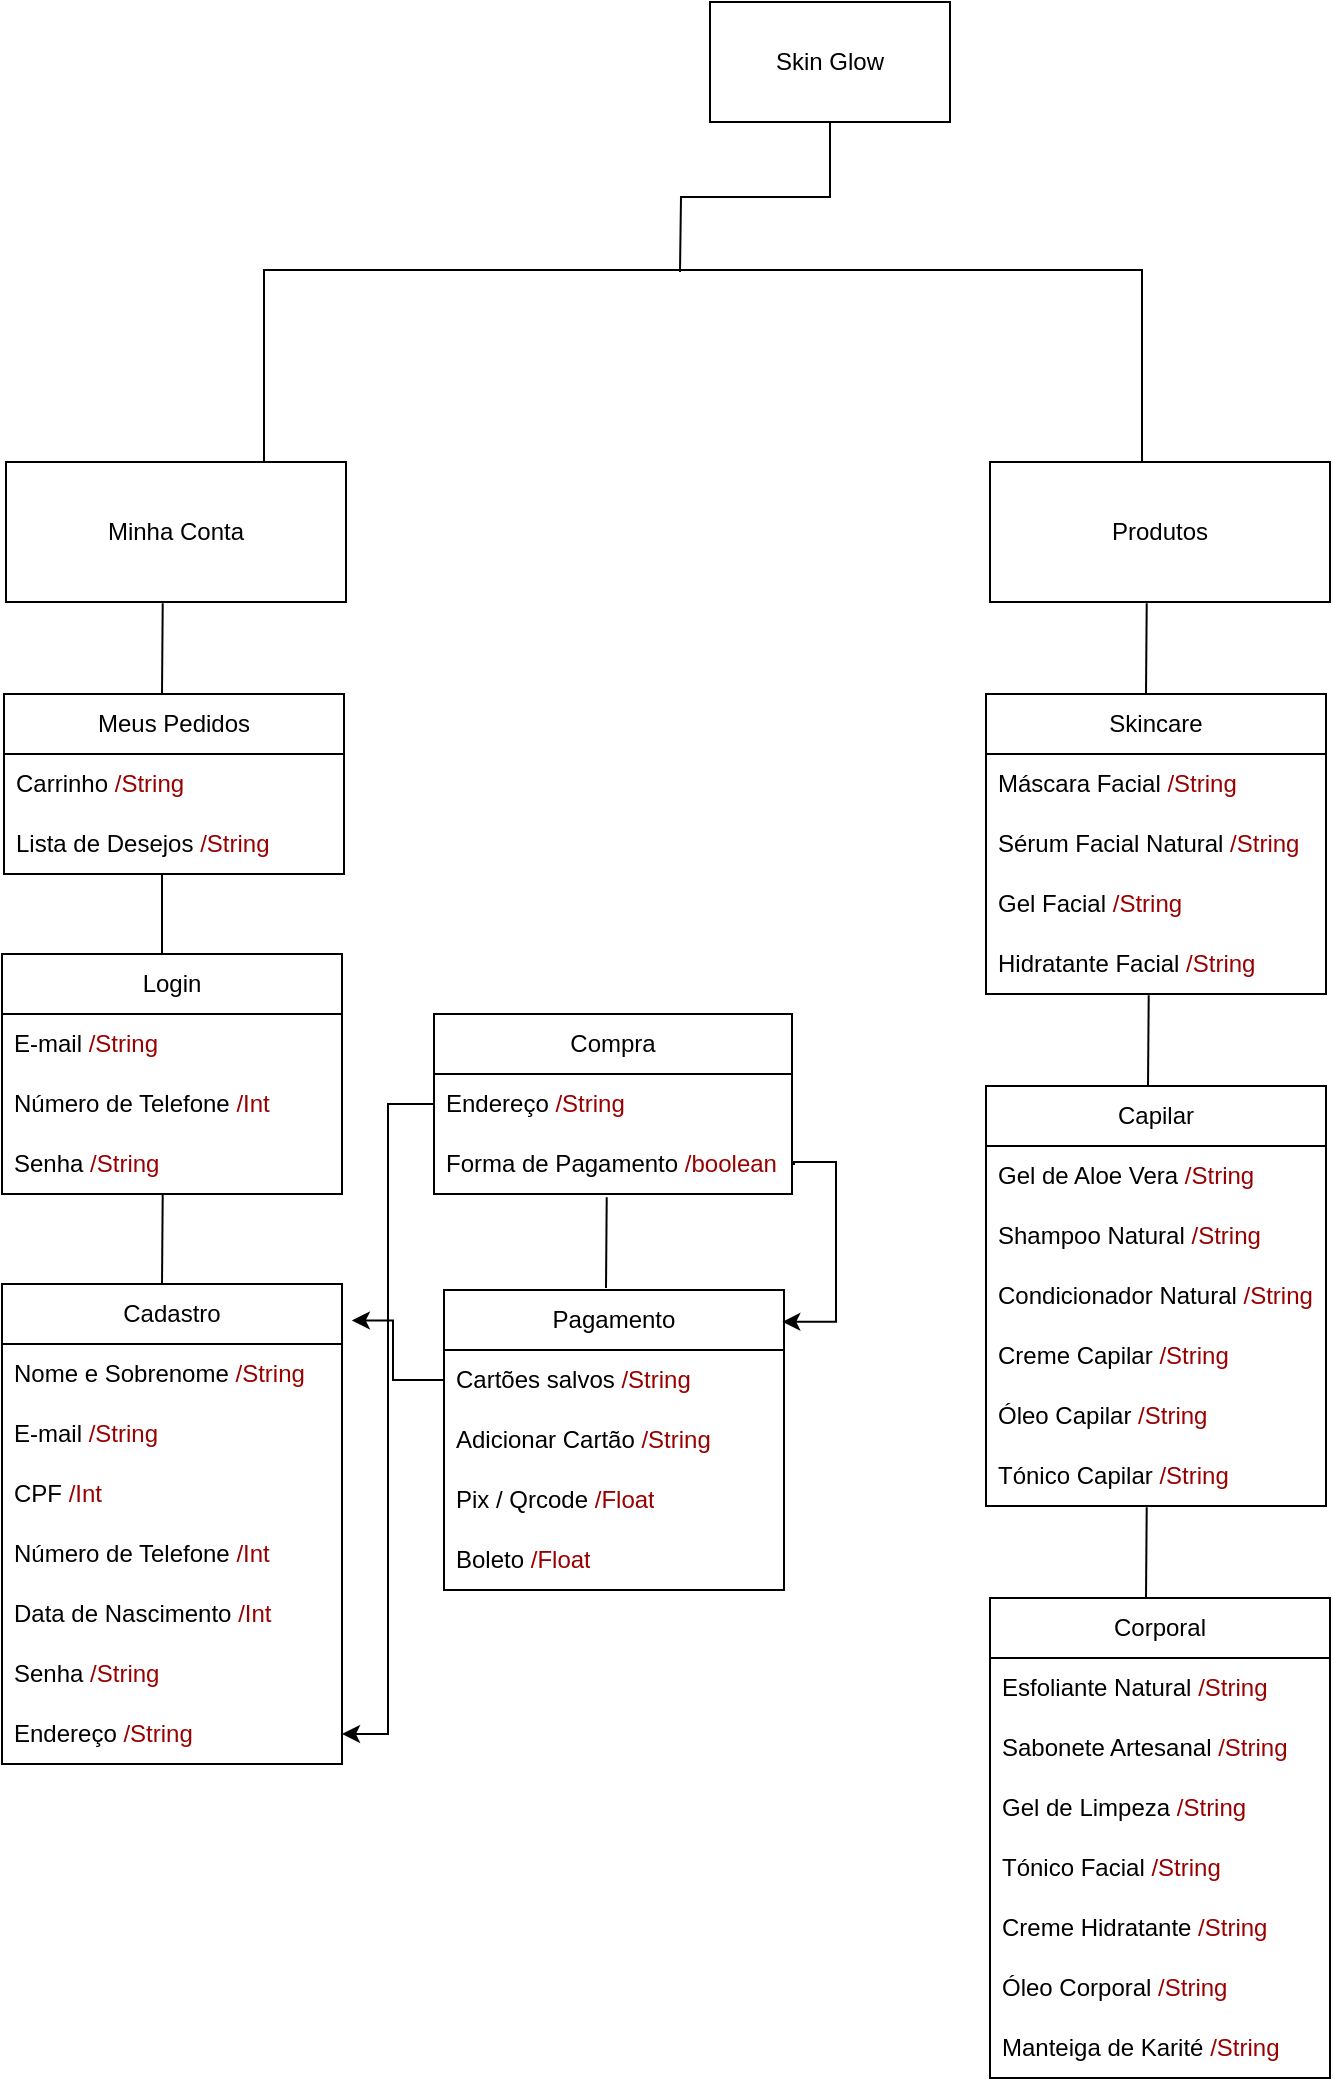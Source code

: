 <mxfile version="26.2.14">
  <diagram name="Página-1" id="vmfSOTZad44XujycQGls">
    <mxGraphModel dx="1522" dy="920" grid="0" gridSize="12" guides="1" tooltips="1" connect="1" arrows="1" fold="1" page="1" pageScale="1" pageWidth="827" pageHeight="1169" background="none" math="0" shadow="0" adaptiveColors="auto">
      <root>
        <mxCell id="0" />
        <mxCell id="1" parent="0" />
        <mxCell id="sHOgxMRu5il_qkBQHWgy-1" value="Cadastro" style="swimlane;fontStyle=0;childLayout=stackLayout;horizontal=1;startSize=30;horizontalStack=0;resizeParent=1;resizeParentMax=0;resizeLast=0;collapsible=1;marginBottom=0;whiteSpace=wrap;html=1;labelBackgroundColor=none;" vertex="1" parent="1">
          <mxGeometry y="641" width="170" height="240" as="geometry" />
        </mxCell>
        <mxCell id="sHOgxMRu5il_qkBQHWgy-2" value="Nome e Sobrenome&amp;nbsp;&lt;span style=&quot;color: rgb(153, 0, 0);&quot;&gt;/String&lt;/span&gt;" style="text;strokeColor=none;fillColor=none;align=left;verticalAlign=middle;spacingLeft=4;spacingRight=4;overflow=hidden;points=[[0,0.5],[1,0.5]];portConstraint=eastwest;rotatable=0;whiteSpace=wrap;html=1;labelBackgroundColor=none;" vertex="1" parent="sHOgxMRu5il_qkBQHWgy-1">
          <mxGeometry y="30" width="170" height="30" as="geometry" />
        </mxCell>
        <mxCell id="sHOgxMRu5il_qkBQHWgy-3" value="E-mail&amp;nbsp;&lt;span style=&quot;color: rgb(153, 0, 0);&quot;&gt;/String&lt;/span&gt;" style="text;strokeColor=none;fillColor=none;align=left;verticalAlign=middle;spacingLeft=4;spacingRight=4;overflow=hidden;points=[[0,0.5],[1,0.5]];portConstraint=eastwest;rotatable=0;whiteSpace=wrap;html=1;labelBackgroundColor=none;" vertex="1" parent="sHOgxMRu5il_qkBQHWgy-1">
          <mxGeometry y="60" width="170" height="30" as="geometry" />
        </mxCell>
        <mxCell id="sHOgxMRu5il_qkBQHWgy-4" value="CPF&amp;nbsp;&lt;span style=&quot;color: rgb(153, 0, 0);&quot;&gt;/Int&lt;/span&gt;" style="text;strokeColor=none;fillColor=none;align=left;verticalAlign=middle;spacingLeft=4;spacingRight=4;overflow=hidden;points=[[0,0.5],[1,0.5]];portConstraint=eastwest;rotatable=0;whiteSpace=wrap;html=1;labelBackgroundColor=none;" vertex="1" parent="sHOgxMRu5il_qkBQHWgy-1">
          <mxGeometry y="90" width="170" height="30" as="geometry" />
        </mxCell>
        <mxCell id="sHOgxMRu5il_qkBQHWgy-7" value="Número de Telefone&amp;nbsp;&lt;span style=&quot;color: rgb(153, 0, 0);&quot;&gt;/Int&lt;/span&gt;" style="text;strokeColor=none;fillColor=none;align=left;verticalAlign=middle;spacingLeft=4;spacingRight=4;overflow=hidden;points=[[0,0.5],[1,0.5]];portConstraint=eastwest;rotatable=0;whiteSpace=wrap;html=1;labelBackgroundColor=none;" vertex="1" parent="sHOgxMRu5il_qkBQHWgy-1">
          <mxGeometry y="120" width="170" height="30" as="geometry" />
        </mxCell>
        <mxCell id="sHOgxMRu5il_qkBQHWgy-6" value="Data de Nascimento&amp;nbsp;&lt;span style=&quot;color: rgb(153, 0, 0);&quot;&gt;/Int&lt;/span&gt;" style="text;strokeColor=none;fillColor=none;align=left;verticalAlign=middle;spacingLeft=4;spacingRight=4;overflow=hidden;points=[[0,0.5],[1,0.5]];portConstraint=eastwest;rotatable=0;whiteSpace=wrap;html=1;labelBackgroundColor=none;" vertex="1" parent="sHOgxMRu5il_qkBQHWgy-1">
          <mxGeometry y="150" width="170" height="30" as="geometry" />
        </mxCell>
        <mxCell id="sHOgxMRu5il_qkBQHWgy-5" value="Senha&amp;nbsp;&lt;span style=&quot;color: rgb(153, 0, 0);&quot;&gt;/String&lt;/span&gt;" style="text;strokeColor=none;fillColor=none;align=left;verticalAlign=middle;spacingLeft=4;spacingRight=4;overflow=hidden;points=[[0,0.5],[1,0.5]];portConstraint=eastwest;rotatable=0;whiteSpace=wrap;html=1;labelBackgroundColor=none;" vertex="1" parent="sHOgxMRu5il_qkBQHWgy-1">
          <mxGeometry y="180" width="170" height="30" as="geometry" />
        </mxCell>
        <mxCell id="sHOgxMRu5il_qkBQHWgy-148" value="Endereço&amp;nbsp;&lt;span style=&quot;color: rgb(153, 0, 0);&quot;&gt;/String&lt;/span&gt;" style="text;strokeColor=none;fillColor=none;align=left;verticalAlign=middle;spacingLeft=4;spacingRight=4;overflow=hidden;points=[[0,0.5],[1,0.5]];portConstraint=eastwest;rotatable=0;whiteSpace=wrap;html=1;labelBackgroundColor=none;" vertex="1" parent="sHOgxMRu5il_qkBQHWgy-1">
          <mxGeometry y="210" width="170" height="30" as="geometry" />
        </mxCell>
        <mxCell id="sHOgxMRu5il_qkBQHWgy-35" style="edgeStyle=none;rounded=0;orthogonalLoop=1;jettySize=auto;html=1;exitX=0.5;exitY=0;exitDx=0;exitDy=0;endArrow=none;startFill=0;labelBackgroundColor=none;fontColor=default;" edge="1" parent="1">
          <mxGeometry relative="1" as="geometry">
            <mxPoint x="80" y="476" as="sourcePoint" />
            <mxPoint x="80" y="436" as="targetPoint" />
          </mxGeometry>
        </mxCell>
        <mxCell id="sHOgxMRu5il_qkBQHWgy-10" value="Login" style="swimlane;fontStyle=0;childLayout=stackLayout;horizontal=1;startSize=30;horizontalStack=0;resizeParent=1;resizeParentMax=0;resizeLast=0;collapsible=1;marginBottom=0;whiteSpace=wrap;html=1;labelBackgroundColor=none;" vertex="1" parent="1">
          <mxGeometry y="476" width="170" height="120" as="geometry" />
        </mxCell>
        <mxCell id="sHOgxMRu5il_qkBQHWgy-13" value="E-mail&amp;nbsp;&lt;span style=&quot;color: rgb(153, 0, 0);&quot;&gt;/String&lt;/span&gt;" style="text;strokeColor=none;fillColor=none;align=left;verticalAlign=middle;spacingLeft=4;spacingRight=4;overflow=hidden;points=[[0,0.5],[1,0.5]];portConstraint=eastwest;rotatable=0;whiteSpace=wrap;html=1;labelBackgroundColor=none;" vertex="1" parent="sHOgxMRu5il_qkBQHWgy-10">
          <mxGeometry y="30" width="170" height="30" as="geometry" />
        </mxCell>
        <mxCell id="sHOgxMRu5il_qkBQHWgy-15" value="Número de Telefone&amp;nbsp;&lt;span style=&quot;color: rgb(153, 0, 0);&quot;&gt;/Int&lt;/span&gt;" style="text;strokeColor=none;fillColor=none;align=left;verticalAlign=middle;spacingLeft=4;spacingRight=4;overflow=hidden;points=[[0,0.5],[1,0.5]];portConstraint=eastwest;rotatable=0;whiteSpace=wrap;html=1;labelBackgroundColor=none;" vertex="1" parent="sHOgxMRu5il_qkBQHWgy-10">
          <mxGeometry y="60" width="170" height="30" as="geometry" />
        </mxCell>
        <mxCell id="sHOgxMRu5il_qkBQHWgy-14" value="Senha&amp;nbsp;&lt;span style=&quot;color: rgb(153, 0, 0);&quot;&gt;/String&lt;/span&gt;" style="text;strokeColor=none;fillColor=none;align=left;verticalAlign=middle;spacingLeft=4;spacingRight=4;overflow=hidden;points=[[0,0.5],[1,0.5]];portConstraint=eastwest;rotatable=0;whiteSpace=wrap;html=1;labelBackgroundColor=none;" vertex="1" parent="sHOgxMRu5il_qkBQHWgy-10">
          <mxGeometry y="90" width="170" height="30" as="geometry" />
        </mxCell>
        <mxCell id="sHOgxMRu5il_qkBQHWgy-19" style="rounded=0;orthogonalLoop=1;jettySize=auto;html=1;entryX=0.508;entryY=1.022;entryDx=0;entryDy=0;entryPerimeter=0;startArrow=none;startFill=0;endArrow=none;labelBackgroundColor=none;fontColor=default;" edge="1" parent="1">
          <mxGeometry relative="1" as="geometry">
            <mxPoint x="80" y="641" as="sourcePoint" />
            <mxPoint x="80.36" y="595.66" as="targetPoint" />
          </mxGeometry>
        </mxCell>
        <mxCell id="sHOgxMRu5il_qkBQHWgy-28" value="Skin Glow" style="rounded=0;whiteSpace=wrap;html=1;labelBackgroundColor=none;" vertex="1" parent="1">
          <mxGeometry x="354" width="120" height="60" as="geometry" />
        </mxCell>
        <mxCell id="sHOgxMRu5il_qkBQHWgy-29" value="Meus Pedidos" style="swimlane;fontStyle=0;childLayout=stackLayout;horizontal=1;startSize=30;horizontalStack=0;resizeParent=1;resizeParentMax=0;resizeLast=0;collapsible=1;marginBottom=0;whiteSpace=wrap;html=1;labelBackgroundColor=none;" vertex="1" parent="1">
          <mxGeometry x="1" y="346" width="170" height="90" as="geometry" />
        </mxCell>
        <mxCell id="sHOgxMRu5il_qkBQHWgy-30" value="Carrinho&amp;nbsp;&lt;span style=&quot;color: rgb(153, 0, 0);&quot;&gt;/String&lt;/span&gt;" style="text;strokeColor=none;fillColor=none;align=left;verticalAlign=middle;spacingLeft=4;spacingRight=4;overflow=hidden;points=[[0,0.5],[1,0.5]];portConstraint=eastwest;rotatable=0;whiteSpace=wrap;html=1;labelBackgroundColor=none;" vertex="1" parent="sHOgxMRu5il_qkBQHWgy-29">
          <mxGeometry y="30" width="170" height="30" as="geometry" />
        </mxCell>
        <mxCell id="sHOgxMRu5il_qkBQHWgy-31" value="Lista de Desejos&amp;nbsp;&lt;span style=&quot;color: rgb(153, 0, 0);&quot;&gt;/String&lt;/span&gt;" style="text;strokeColor=none;fillColor=none;align=left;verticalAlign=middle;spacingLeft=4;spacingRight=4;overflow=hidden;points=[[0,0.5],[1,0.5]];portConstraint=eastwest;rotatable=0;whiteSpace=wrap;html=1;labelBackgroundColor=none;" vertex="1" parent="sHOgxMRu5il_qkBQHWgy-29">
          <mxGeometry y="60" width="170" height="30" as="geometry" />
        </mxCell>
        <mxCell id="sHOgxMRu5il_qkBQHWgy-74" style="rounded=0;orthogonalLoop=1;jettySize=auto;html=1;entryX=0.508;entryY=1.022;entryDx=0;entryDy=0;entryPerimeter=0;startArrow=none;startFill=0;endArrow=none;labelBackgroundColor=none;fontColor=default;" edge="1" parent="1">
          <mxGeometry relative="1" as="geometry">
            <mxPoint x="80" y="346" as="sourcePoint" />
            <mxPoint x="80.36" y="300.66" as="targetPoint" />
          </mxGeometry>
        </mxCell>
        <mxCell id="sHOgxMRu5il_qkBQHWgy-75" value="Minha Conta" style="rounded=0;whiteSpace=wrap;html=1;" vertex="1" parent="1">
          <mxGeometry x="2" y="230" width="170" height="70" as="geometry" />
        </mxCell>
        <mxCell id="sHOgxMRu5il_qkBQHWgy-80" value="Corporal" style="swimlane;fontStyle=0;childLayout=stackLayout;horizontal=1;startSize=30;horizontalStack=0;resizeParent=1;resizeParentMax=0;resizeLast=0;collapsible=1;marginBottom=0;whiteSpace=wrap;html=1;labelBackgroundColor=none;" vertex="1" parent="1">
          <mxGeometry x="494" y="798" width="170" height="240" as="geometry" />
        </mxCell>
        <mxCell id="sHOgxMRu5il_qkBQHWgy-83" value="Esfoliante Natural&amp;nbsp;&lt;span style=&quot;color: rgb(153, 0, 0);&quot;&gt;/String&lt;/span&gt;" style="text;strokeColor=none;fillColor=none;align=left;verticalAlign=middle;spacingLeft=4;spacingRight=4;overflow=hidden;points=[[0,0.5],[1,0.5]];portConstraint=eastwest;rotatable=0;whiteSpace=wrap;html=1;labelBackgroundColor=none;" vertex="1" parent="sHOgxMRu5il_qkBQHWgy-80">
          <mxGeometry y="30" width="170" height="30" as="geometry" />
        </mxCell>
        <mxCell id="sHOgxMRu5il_qkBQHWgy-84" value="Sabonete Artesanal&amp;nbsp;&lt;span style=&quot;color: rgb(153, 0, 0);&quot;&gt;/String&lt;/span&gt;" style="text;strokeColor=none;fillColor=none;align=left;verticalAlign=middle;spacingLeft=4;spacingRight=4;overflow=hidden;points=[[0,0.5],[1,0.5]];portConstraint=eastwest;rotatable=0;whiteSpace=wrap;html=1;labelBackgroundColor=none;" vertex="1" parent="sHOgxMRu5il_qkBQHWgy-80">
          <mxGeometry y="60" width="170" height="30" as="geometry" />
        </mxCell>
        <mxCell id="sHOgxMRu5il_qkBQHWgy-86" value="Gel de Limpeza&amp;nbsp;&lt;span style=&quot;color: rgb(153, 0, 0);&quot;&gt;/String&lt;/span&gt;" style="text;strokeColor=none;fillColor=none;align=left;verticalAlign=middle;spacingLeft=4;spacingRight=4;overflow=hidden;points=[[0,0.5],[1,0.5]];portConstraint=eastwest;rotatable=0;whiteSpace=wrap;html=1;labelBackgroundColor=none;" vertex="1" parent="sHOgxMRu5il_qkBQHWgy-80">
          <mxGeometry y="90" width="170" height="30" as="geometry" />
        </mxCell>
        <mxCell id="sHOgxMRu5il_qkBQHWgy-123" value="Tónico Facial&amp;nbsp;&lt;span style=&quot;color: rgb(153, 0, 0);&quot;&gt;/String&lt;/span&gt;" style="text;strokeColor=none;fillColor=none;align=left;verticalAlign=middle;spacingLeft=4;spacingRight=4;overflow=hidden;points=[[0,0.5],[1,0.5]];portConstraint=eastwest;rotatable=0;whiteSpace=wrap;html=1;labelBackgroundColor=none;" vertex="1" parent="sHOgxMRu5il_qkBQHWgy-80">
          <mxGeometry y="120" width="170" height="30" as="geometry" />
        </mxCell>
        <mxCell id="sHOgxMRu5il_qkBQHWgy-124" value="Creme Hidratante&amp;nbsp;&lt;span style=&quot;color: rgb(153, 0, 0);&quot;&gt;/String&lt;/span&gt;" style="text;strokeColor=none;fillColor=none;align=left;verticalAlign=middle;spacingLeft=4;spacingRight=4;overflow=hidden;points=[[0,0.5],[1,0.5]];portConstraint=eastwest;rotatable=0;whiteSpace=wrap;html=1;labelBackgroundColor=none;" vertex="1" parent="sHOgxMRu5il_qkBQHWgy-80">
          <mxGeometry y="150" width="170" height="30" as="geometry" />
        </mxCell>
        <mxCell id="sHOgxMRu5il_qkBQHWgy-126" value="Óleo Corporal&amp;nbsp;&lt;span style=&quot;color: rgb(153, 0, 0);&quot;&gt;/String&lt;/span&gt;" style="text;strokeColor=none;fillColor=none;align=left;verticalAlign=middle;spacingLeft=4;spacingRight=4;overflow=hidden;points=[[0,0.5],[1,0.5]];portConstraint=eastwest;rotatable=0;whiteSpace=wrap;html=1;labelBackgroundColor=none;" vertex="1" parent="sHOgxMRu5il_qkBQHWgy-80">
          <mxGeometry y="180" width="170" height="30" as="geometry" />
        </mxCell>
        <mxCell id="sHOgxMRu5il_qkBQHWgy-127" value="Manteiga de Karité&amp;nbsp;&lt;span style=&quot;color: rgb(153, 0, 0);&quot;&gt;/String&lt;/span&gt;" style="text;strokeColor=none;fillColor=none;align=left;verticalAlign=middle;spacingLeft=4;spacingRight=4;overflow=hidden;points=[[0,0.5],[1,0.5]];portConstraint=eastwest;rotatable=0;whiteSpace=wrap;html=1;labelBackgroundColor=none;" vertex="1" parent="sHOgxMRu5il_qkBQHWgy-80">
          <mxGeometry y="210" width="170" height="30" as="geometry" />
        </mxCell>
        <mxCell id="sHOgxMRu5il_qkBQHWgy-92" style="rounded=0;orthogonalLoop=1;jettySize=auto;html=1;entryX=0.508;entryY=1.022;entryDx=0;entryDy=0;entryPerimeter=0;startArrow=none;startFill=0;endArrow=none;labelBackgroundColor=none;fontColor=default;" edge="1" parent="1">
          <mxGeometry relative="1" as="geometry">
            <mxPoint x="572" y="798" as="sourcePoint" />
            <mxPoint x="572.36" y="752.66" as="targetPoint" />
          </mxGeometry>
        </mxCell>
        <mxCell id="sHOgxMRu5il_qkBQHWgy-96" value="Skincare" style="swimlane;fontStyle=0;childLayout=stackLayout;horizontal=1;startSize=30;horizontalStack=0;resizeParent=1;resizeParentMax=0;resizeLast=0;collapsible=1;marginBottom=0;whiteSpace=wrap;html=1;labelBackgroundColor=none;" vertex="1" parent="1">
          <mxGeometry x="492" y="346" width="170" height="150" as="geometry" />
        </mxCell>
        <mxCell id="sHOgxMRu5il_qkBQHWgy-85" value="Máscara Facial&amp;nbsp;&lt;span style=&quot;color: rgb(153, 0, 0);&quot;&gt;/String&lt;/span&gt;" style="text;strokeColor=none;fillColor=none;align=left;verticalAlign=middle;spacingLeft=4;spacingRight=4;overflow=hidden;points=[[0,0.5],[1,0.5]];portConstraint=eastwest;rotatable=0;whiteSpace=wrap;html=1;labelBackgroundColor=none;" vertex="1" parent="sHOgxMRu5il_qkBQHWgy-96">
          <mxGeometry y="30" width="170" height="30" as="geometry" />
        </mxCell>
        <mxCell id="sHOgxMRu5il_qkBQHWgy-81" value="Sérum Facial Natural&amp;nbsp;&lt;span style=&quot;color: rgb(153, 0, 0);&quot;&gt;/String&lt;/span&gt;" style="text;strokeColor=none;fillColor=none;align=left;verticalAlign=middle;spacingLeft=4;spacingRight=4;overflow=hidden;points=[[0,0.5],[1,0.5]];portConstraint=eastwest;rotatable=0;whiteSpace=wrap;html=1;labelBackgroundColor=none;" vertex="1" parent="sHOgxMRu5il_qkBQHWgy-96">
          <mxGeometry y="60" width="170" height="30" as="geometry" />
        </mxCell>
        <mxCell id="sHOgxMRu5il_qkBQHWgy-105" value="Gel Facial&amp;nbsp;&lt;span style=&quot;color: rgb(153, 0, 0);&quot;&gt;/String&lt;/span&gt;" style="text;strokeColor=none;fillColor=none;align=left;verticalAlign=middle;spacingLeft=4;spacingRight=4;overflow=hidden;points=[[0,0.5],[1,0.5]];portConstraint=eastwest;rotatable=0;whiteSpace=wrap;html=1;labelBackgroundColor=none;" vertex="1" parent="sHOgxMRu5il_qkBQHWgy-96">
          <mxGeometry y="90" width="170" height="30" as="geometry" />
        </mxCell>
        <mxCell id="sHOgxMRu5il_qkBQHWgy-106" value="Hidratante Facial&amp;nbsp;&lt;span style=&quot;color: rgb(153, 0, 0);&quot;&gt;/String&lt;/span&gt;" style="text;strokeColor=none;fillColor=none;align=left;verticalAlign=middle;spacingLeft=4;spacingRight=4;overflow=hidden;points=[[0,0.5],[1,0.5]];portConstraint=eastwest;rotatable=0;whiteSpace=wrap;html=1;labelBackgroundColor=none;" vertex="1" parent="sHOgxMRu5il_qkBQHWgy-96">
          <mxGeometry y="120" width="170" height="30" as="geometry" />
        </mxCell>
        <mxCell id="sHOgxMRu5il_qkBQHWgy-102" style="rounded=0;orthogonalLoop=1;jettySize=auto;html=1;entryX=0.508;entryY=1.022;entryDx=0;entryDy=0;entryPerimeter=0;startArrow=none;startFill=0;endArrow=none;labelBackgroundColor=none;fontColor=default;" edge="1" parent="1">
          <mxGeometry relative="1" as="geometry">
            <mxPoint x="573" y="542" as="sourcePoint" />
            <mxPoint x="573.36" y="496.66" as="targetPoint" />
          </mxGeometry>
        </mxCell>
        <mxCell id="sHOgxMRu5il_qkBQHWgy-103" style="rounded=0;orthogonalLoop=1;jettySize=auto;html=1;entryX=0.508;entryY=1.022;entryDx=0;entryDy=0;entryPerimeter=0;startArrow=none;startFill=0;endArrow=none;labelBackgroundColor=none;fontColor=default;" edge="1" parent="1">
          <mxGeometry relative="1" as="geometry">
            <mxPoint x="572" y="346" as="sourcePoint" />
            <mxPoint x="572.36" y="300.66" as="targetPoint" />
          </mxGeometry>
        </mxCell>
        <mxCell id="sHOgxMRu5il_qkBQHWgy-104" value="Produtos" style="rounded=0;whiteSpace=wrap;html=1;" vertex="1" parent="1">
          <mxGeometry x="494" y="230" width="170" height="70" as="geometry" />
        </mxCell>
        <mxCell id="sHOgxMRu5il_qkBQHWgy-109" value="Capilar" style="swimlane;fontStyle=0;childLayout=stackLayout;horizontal=1;startSize=30;horizontalStack=0;resizeParent=1;resizeParentMax=0;resizeLast=0;collapsible=1;marginBottom=0;whiteSpace=wrap;html=1;labelBackgroundColor=none;" vertex="1" parent="1">
          <mxGeometry x="492" y="542" width="170" height="210" as="geometry" />
        </mxCell>
        <mxCell id="sHOgxMRu5il_qkBQHWgy-122" value="Gel de Aloe Vera&amp;nbsp;&lt;span style=&quot;color: rgb(153, 0, 0);&quot;&gt;/String&lt;/span&gt;" style="text;strokeColor=none;fillColor=none;align=left;verticalAlign=middle;spacingLeft=4;spacingRight=4;overflow=hidden;points=[[0,0.5],[1,0.5]];portConstraint=eastwest;rotatable=0;whiteSpace=wrap;html=1;labelBackgroundColor=none;" vertex="1" parent="sHOgxMRu5il_qkBQHWgy-109">
          <mxGeometry y="30" width="170" height="30" as="geometry" />
        </mxCell>
        <mxCell id="sHOgxMRu5il_qkBQHWgy-111" value="Shampoo Natural&amp;nbsp;&lt;span style=&quot;color: rgb(153, 0, 0);&quot;&gt;/String&lt;/span&gt;" style="text;strokeColor=none;fillColor=none;align=left;verticalAlign=middle;spacingLeft=4;spacingRight=4;overflow=hidden;points=[[0,0.5],[1,0.5]];portConstraint=eastwest;rotatable=0;whiteSpace=wrap;html=1;labelBackgroundColor=none;" vertex="1" parent="sHOgxMRu5il_qkBQHWgy-109">
          <mxGeometry y="60" width="170" height="30" as="geometry" />
        </mxCell>
        <mxCell id="sHOgxMRu5il_qkBQHWgy-112" value="Condicionador Natural&amp;nbsp;&lt;span style=&quot;color: rgb(153, 0, 0);&quot;&gt;/String&lt;/span&gt;" style="text;strokeColor=none;fillColor=none;align=left;verticalAlign=middle;spacingLeft=4;spacingRight=4;overflow=hidden;points=[[0,0.5],[1,0.5]];portConstraint=eastwest;rotatable=0;whiteSpace=wrap;html=1;labelBackgroundColor=none;" vertex="1" parent="sHOgxMRu5il_qkBQHWgy-109">
          <mxGeometry y="90" width="170" height="30" as="geometry" />
        </mxCell>
        <mxCell id="sHOgxMRu5il_qkBQHWgy-113" value="Creme Capilar&amp;nbsp;&lt;span style=&quot;color: rgb(153, 0, 0);&quot;&gt;/String&lt;/span&gt;" style="text;strokeColor=none;fillColor=none;align=left;verticalAlign=middle;spacingLeft=4;spacingRight=4;overflow=hidden;points=[[0,0.5],[1,0.5]];portConstraint=eastwest;rotatable=0;whiteSpace=wrap;html=1;labelBackgroundColor=none;" vertex="1" parent="sHOgxMRu5il_qkBQHWgy-109">
          <mxGeometry y="120" width="170" height="30" as="geometry" />
        </mxCell>
        <mxCell id="sHOgxMRu5il_qkBQHWgy-114" value="Óleo Capilar&amp;nbsp;&lt;span style=&quot;color: rgb(153, 0, 0);&quot;&gt;/String&lt;/span&gt;" style="text;strokeColor=none;fillColor=none;align=left;verticalAlign=middle;spacingLeft=4;spacingRight=4;overflow=hidden;points=[[0,0.5],[1,0.5]];portConstraint=eastwest;rotatable=0;whiteSpace=wrap;html=1;labelBackgroundColor=none;" vertex="1" parent="sHOgxMRu5il_qkBQHWgy-109">
          <mxGeometry y="150" width="170" height="30" as="geometry" />
        </mxCell>
        <mxCell id="sHOgxMRu5il_qkBQHWgy-125" value="Tónico Capilar&amp;nbsp;&lt;span style=&quot;color: rgb(153, 0, 0);&quot;&gt;/String&lt;/span&gt;" style="text;strokeColor=none;fillColor=none;align=left;verticalAlign=middle;spacingLeft=4;spacingRight=4;overflow=hidden;points=[[0,0.5],[1,0.5]];portConstraint=eastwest;rotatable=0;whiteSpace=wrap;html=1;labelBackgroundColor=none;" vertex="1" parent="sHOgxMRu5il_qkBQHWgy-109">
          <mxGeometry y="180" width="170" height="30" as="geometry" />
        </mxCell>
        <mxCell id="sHOgxMRu5il_qkBQHWgy-130" value="Compra" style="swimlane;fontStyle=0;childLayout=stackLayout;horizontal=1;startSize=30;horizontalStack=0;resizeParent=1;resizeParentMax=0;resizeLast=0;collapsible=1;marginBottom=0;whiteSpace=wrap;html=1;labelBackgroundColor=none;" vertex="1" parent="1">
          <mxGeometry x="216" y="506" width="179" height="90" as="geometry" />
        </mxCell>
        <mxCell id="sHOgxMRu5il_qkBQHWgy-131" value="Endereço&amp;nbsp;&lt;span style=&quot;color: rgb(153, 0, 0);&quot;&gt;/String&lt;/span&gt;" style="text;strokeColor=none;fillColor=none;align=left;verticalAlign=middle;spacingLeft=4;spacingRight=4;overflow=hidden;points=[[0,0.5],[1,0.5]];portConstraint=eastwest;rotatable=0;whiteSpace=wrap;html=1;labelBackgroundColor=none;" vertex="1" parent="sHOgxMRu5il_qkBQHWgy-130">
          <mxGeometry y="30" width="179" height="30" as="geometry" />
        </mxCell>
        <mxCell id="sHOgxMRu5il_qkBQHWgy-132" value="Forma de Pagamento&amp;nbsp;&lt;span style=&quot;color: rgb(153, 0, 0);&quot;&gt;/&lt;/span&gt;&lt;font color=&quot;#990000&quot;&gt;boolean&lt;/font&gt;" style="text;strokeColor=none;fillColor=none;align=left;verticalAlign=middle;spacingLeft=4;spacingRight=4;overflow=hidden;points=[[0,0.5],[1,0.5]];portConstraint=eastwest;rotatable=0;whiteSpace=wrap;html=1;labelBackgroundColor=none;" vertex="1" parent="sHOgxMRu5il_qkBQHWgy-130">
          <mxGeometry y="60" width="179" height="30" as="geometry" />
        </mxCell>
        <mxCell id="sHOgxMRu5il_qkBQHWgy-140" value="Pagamento" style="swimlane;fontStyle=0;childLayout=stackLayout;horizontal=1;startSize=30;horizontalStack=0;resizeParent=1;resizeParentMax=0;resizeLast=0;collapsible=1;marginBottom=0;whiteSpace=wrap;html=1;labelBackgroundColor=none;" vertex="1" parent="1">
          <mxGeometry x="221" y="644" width="170" height="150" as="geometry" />
        </mxCell>
        <mxCell id="sHOgxMRu5il_qkBQHWgy-141" value="Cartões salvos&amp;nbsp;&lt;span style=&quot;color: rgb(153, 0, 0);&quot;&gt;/String&lt;/span&gt;" style="text;strokeColor=none;fillColor=none;align=left;verticalAlign=middle;spacingLeft=4;spacingRight=4;overflow=hidden;points=[[0,0.5],[1,0.5]];portConstraint=eastwest;rotatable=0;whiteSpace=wrap;html=1;labelBackgroundColor=none;" vertex="1" parent="sHOgxMRu5il_qkBQHWgy-140">
          <mxGeometry y="30" width="170" height="30" as="geometry" />
        </mxCell>
        <mxCell id="sHOgxMRu5il_qkBQHWgy-142" value="Adicionar Cartão&amp;nbsp;&lt;span style=&quot;color: rgb(153, 0, 0);&quot;&gt;/String&lt;/span&gt;" style="text;strokeColor=none;fillColor=none;align=left;verticalAlign=middle;spacingLeft=4;spacingRight=4;overflow=hidden;points=[[0,0.5],[1,0.5]];portConstraint=eastwest;rotatable=0;whiteSpace=wrap;html=1;labelBackgroundColor=none;" vertex="1" parent="sHOgxMRu5il_qkBQHWgy-140">
          <mxGeometry y="60" width="170" height="30" as="geometry" />
        </mxCell>
        <mxCell id="sHOgxMRu5il_qkBQHWgy-143" value="Pix / Qrcode&amp;nbsp;&lt;span style=&quot;color: rgb(153, 0, 0);&quot;&gt;/Float&lt;/span&gt;" style="text;strokeColor=none;fillColor=none;align=left;verticalAlign=middle;spacingLeft=4;spacingRight=4;overflow=hidden;points=[[0,0.5],[1,0.5]];portConstraint=eastwest;rotatable=0;whiteSpace=wrap;html=1;labelBackgroundColor=none;" vertex="1" parent="sHOgxMRu5il_qkBQHWgy-140">
          <mxGeometry y="90" width="170" height="30" as="geometry" />
        </mxCell>
        <mxCell id="sHOgxMRu5il_qkBQHWgy-144" value="Boleto&amp;nbsp;&lt;span style=&quot;color: rgb(153, 0, 0);&quot;&gt;/Float&lt;/span&gt;" style="text;strokeColor=none;fillColor=none;align=left;verticalAlign=middle;spacingLeft=4;spacingRight=4;overflow=hidden;points=[[0,0.5],[1,0.5]];portConstraint=eastwest;rotatable=0;whiteSpace=wrap;html=1;labelBackgroundColor=none;" vertex="1" parent="sHOgxMRu5il_qkBQHWgy-140">
          <mxGeometry y="120" width="170" height="30" as="geometry" />
        </mxCell>
        <mxCell id="sHOgxMRu5il_qkBQHWgy-146" style="edgeStyle=orthogonalEdgeStyle;rounded=0;orthogonalLoop=1;jettySize=auto;html=1;exitX=0;exitY=0.5;exitDx=0;exitDy=0;entryX=1.029;entryY=0.076;entryDx=0;entryDy=0;entryPerimeter=0;" edge="1" parent="1" source="sHOgxMRu5il_qkBQHWgy-141" target="sHOgxMRu5il_qkBQHWgy-1">
          <mxGeometry relative="1" as="geometry" />
        </mxCell>
        <mxCell id="sHOgxMRu5il_qkBQHWgy-147" style="rounded=0;orthogonalLoop=1;jettySize=auto;html=1;entryX=0.508;entryY=1.022;entryDx=0;entryDy=0;entryPerimeter=0;startArrow=none;startFill=0;endArrow=none;labelBackgroundColor=none;fontColor=default;" edge="1" parent="1">
          <mxGeometry relative="1" as="geometry">
            <mxPoint x="302" y="643" as="sourcePoint" />
            <mxPoint x="302.36" y="597.66" as="targetPoint" />
          </mxGeometry>
        </mxCell>
        <mxCell id="sHOgxMRu5il_qkBQHWgy-149" style="edgeStyle=orthogonalEdgeStyle;rounded=0;orthogonalLoop=1;jettySize=auto;html=1;exitX=0;exitY=0.5;exitDx=0;exitDy=0;entryX=1;entryY=0.5;entryDx=0;entryDy=0;" edge="1" parent="1" source="sHOgxMRu5il_qkBQHWgy-131" target="sHOgxMRu5il_qkBQHWgy-148">
          <mxGeometry relative="1" as="geometry" />
        </mxCell>
        <mxCell id="sHOgxMRu5il_qkBQHWgy-153" value="" style="endArrow=classic;html=1;rounded=0;exitX=1;exitY=0.5;exitDx=0;exitDy=0;edgeStyle=orthogonalEdgeStyle;elbow=vertical;entryX=0.995;entryY=0.106;entryDx=0;entryDy=0;entryPerimeter=0;" edge="1" parent="1" source="sHOgxMRu5il_qkBQHWgy-132" target="sHOgxMRu5il_qkBQHWgy-140">
          <mxGeometry width="50" height="50" relative="1" as="geometry">
            <mxPoint x="319" y="857" as="sourcePoint" />
            <mxPoint x="411" y="888" as="targetPoint" />
            <Array as="points">
              <mxPoint x="396" y="581" />
              <mxPoint x="417" y="580" />
              <mxPoint x="417" y="660" />
            </Array>
          </mxGeometry>
        </mxCell>
        <mxCell id="sHOgxMRu5il_qkBQHWgy-162" value="" style="endArrow=none;html=1;rounded=0;exitX=0.5;exitY=0;exitDx=0;exitDy=0;entryX=0.5;entryY=0;entryDx=0;entryDy=0;edgeStyle=orthogonalEdgeStyle;" edge="1" parent="1">
          <mxGeometry width="50" height="50" relative="1" as="geometry">
            <mxPoint x="131.0" y="230" as="sourcePoint" />
            <mxPoint x="570" y="230" as="targetPoint" />
            <Array as="points">
              <mxPoint x="131" y="134" />
              <mxPoint x="570" y="134" />
            </Array>
          </mxGeometry>
        </mxCell>
        <mxCell id="sHOgxMRu5il_qkBQHWgy-164" style="edgeStyle=orthogonalEdgeStyle;rounded=0;orthogonalLoop=1;jettySize=auto;html=1;exitX=0.5;exitY=1;exitDx=0;exitDy=0;endArrow=none;startFill=0;" edge="1" parent="1" source="sHOgxMRu5il_qkBQHWgy-28">
          <mxGeometry relative="1" as="geometry">
            <mxPoint x="339" y="135" as="targetPoint" />
          </mxGeometry>
        </mxCell>
      </root>
    </mxGraphModel>
  </diagram>
</mxfile>
